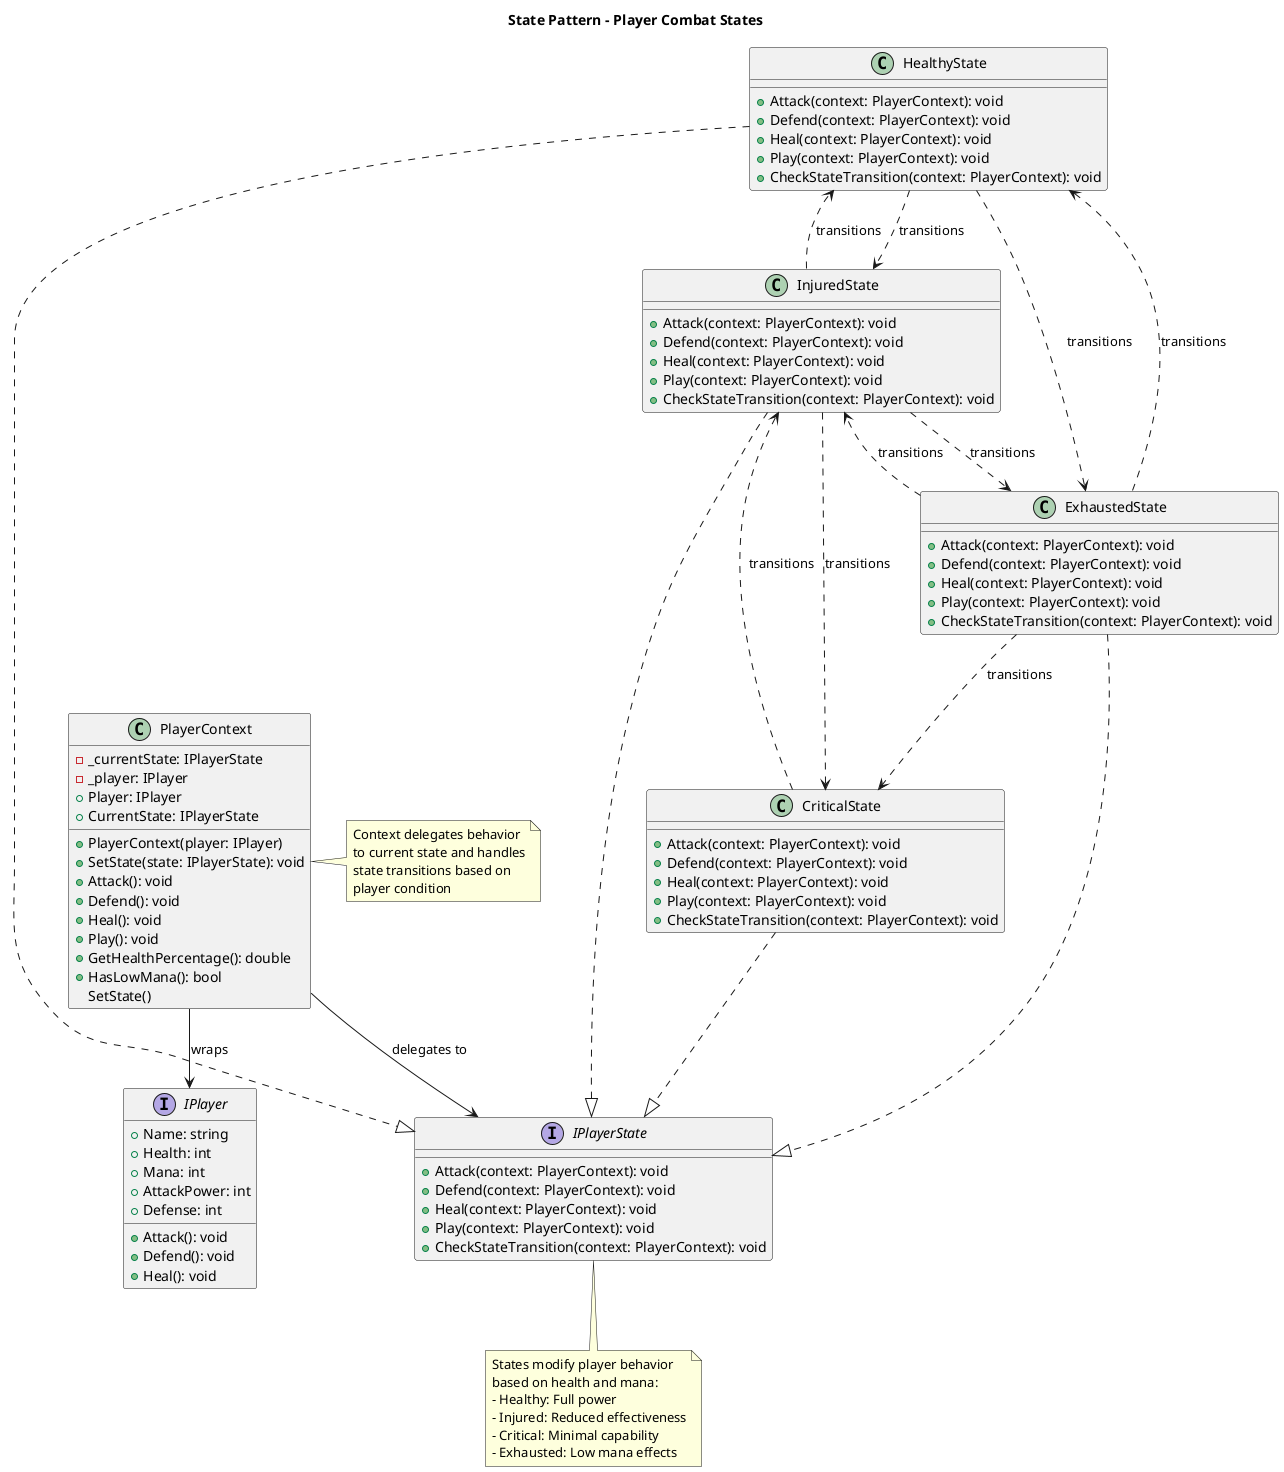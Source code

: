 @startuml State_Pattern

title State Pattern - Player Combat States

interface IPlayerState {
    +Attack(context: PlayerContext): void
    +Defend(context: PlayerContext): void
    +Heal(context: PlayerContext): void
    +Play(context: PlayerContext): void
    +CheckStateTransition(context: PlayerContext): void
}

class PlayerContext {
    -_currentState: IPlayerState
    -_player: IPlayer
    +PlayerContext(player: IPlayer)
    +SetState(state: IPlayerState): void
    +Attack(): void
    +Defend(): void
    +Heal(): void
    +Play(): void
    +GetHealthPercentage(): double
    +HasLowMana(): bool
    +Player: IPlayer
    +CurrentState: IPlayerState
}

class HealthyState {
    +Attack(context: PlayerContext): void
    +Defend(context: PlayerContext): void
    +Heal(context: PlayerContext): void
    +Play(context: PlayerContext): void
    +CheckStateTransition(context: PlayerContext): void
}

class InjuredState {
    +Attack(context: PlayerContext): void
    +Defend(context: PlayerContext): void
    +Heal(context: PlayerContext): void
    +Play(context: PlayerContext): void
    +CheckStateTransition(context: PlayerContext): void
}

class CriticalState {
    +Attack(context: PlayerContext): void
    +Defend(context: PlayerContext): void
    +Heal(context: PlayerContext): void
    +Play(context: PlayerContext): void
    +CheckStateTransition(context: PlayerContext): void
}

class ExhaustedState {
    +Attack(context: PlayerContext): void
    +Defend(context: PlayerContext): void
    +Heal(context: PlayerContext): void
    +Play(context: PlayerContext): void
    +CheckStateTransition(context: PlayerContext): void
}

interface IPlayer {
    +Name: string
    +Health: int
    +Mana: int
    +AttackPower: int
    +Defense: int
    +Attack(): void
    +Defend(): void
    +Heal(): void
}

HealthyState ..|> IPlayerState
InjuredState ..|> IPlayerState
CriticalState ..|> IPlayerState
ExhaustedState ..|> IPlayerState
PlayerContext --> IPlayerState : delegates to
PlayerContext --> IPlayer : wraps
PlayerContext : SetState()

HealthyState ..> InjuredState : transitions
HealthyState ..> ExhaustedState : transitions
InjuredState ..> HealthyState : transitions
InjuredState ..> CriticalState : transitions
InjuredState ..> ExhaustedState : transitions
CriticalState ..> InjuredState : transitions
ExhaustedState ..> HealthyState : transitions
ExhaustedState ..> InjuredState : transitions
ExhaustedState ..> CriticalState : transitions

note right of PlayerContext
  Context delegates behavior
  to current state and handles
  state transitions based on
  player condition
end note

note bottom of IPlayerState
  States modify player behavior
  based on health and mana:
  - Healthy: Full power
  - Injured: Reduced effectiveness
  - Critical: Minimal capability
  - Exhausted: Low mana effects
end note

@enduml
